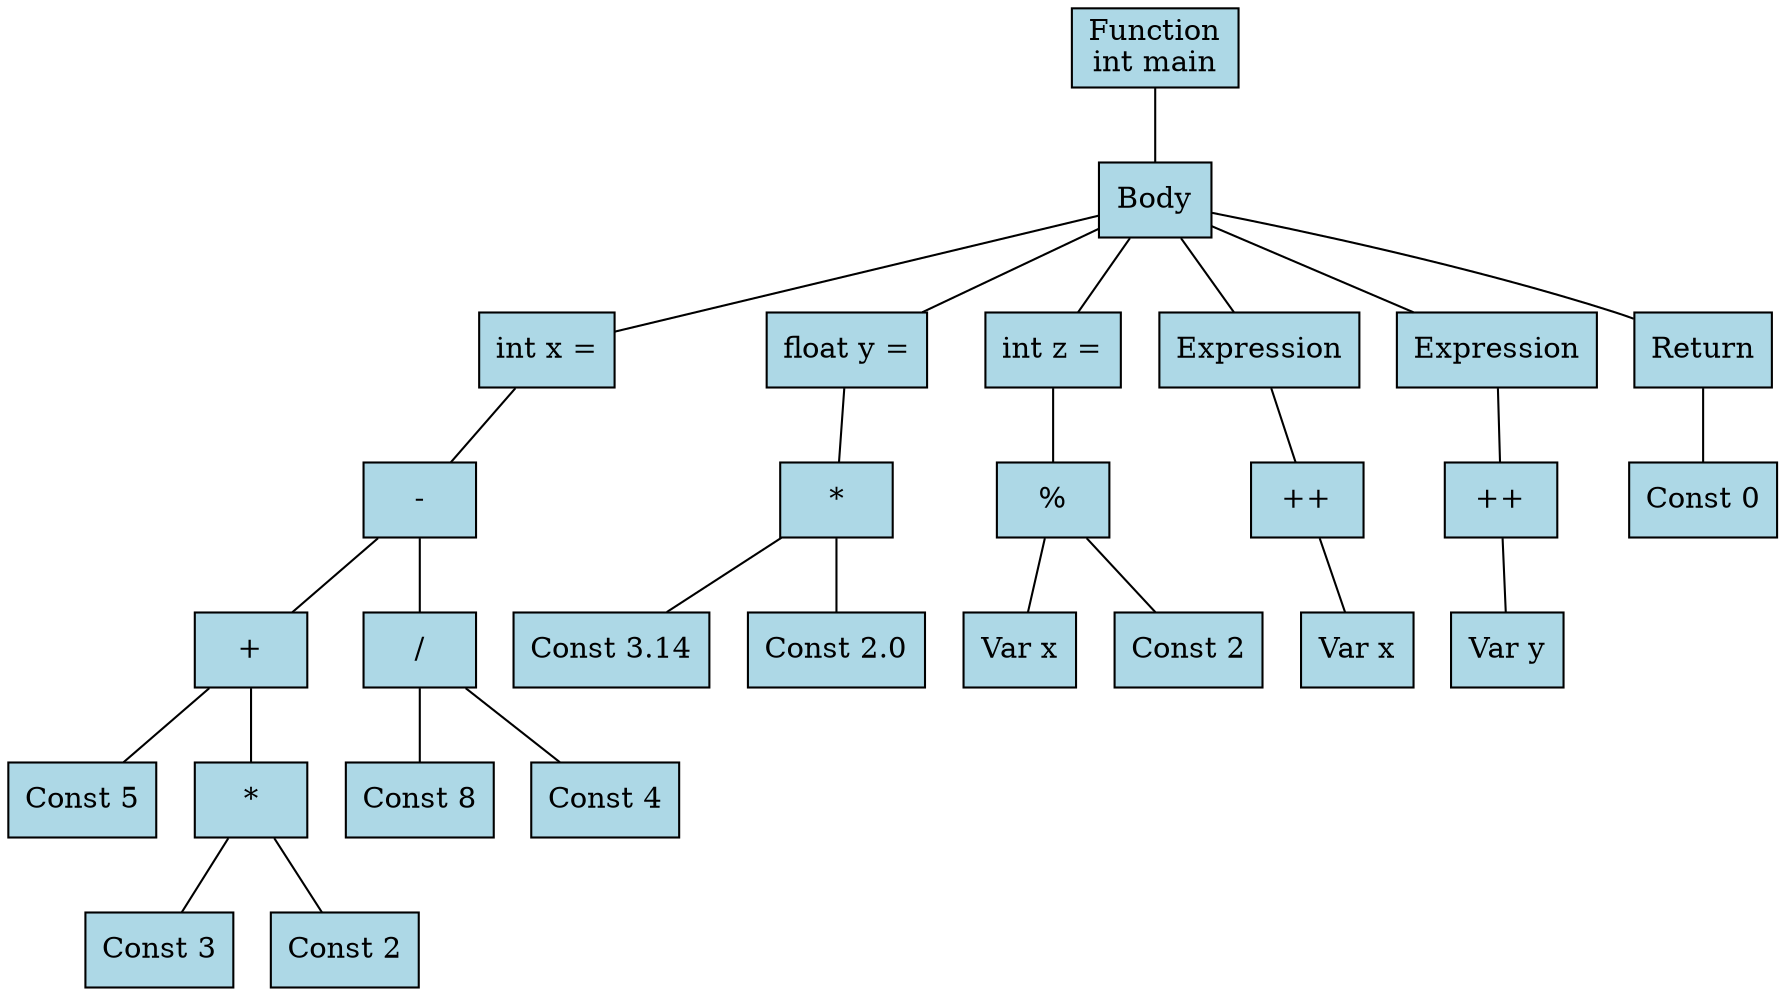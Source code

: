 digraph ast {
	node [fillcolor=lightblue font=bold fontcolor=black shape=box style=filled]
	edge [arrowhead=none color=black]
	n1 [label="Function
int main"]
	n1 -> n3
	n3 [label=Body]
	n4 [label="int x ="]
	n5 [label="-"]
	n6 [label="+"]
	n7 [label="Const 5"]
	n8 [label="*"]
	n9 [label="Const 3"]
	n10 [label="Const 2"]
	n8 -> n9
	n8 -> n10
	n6 -> n7
	n6 -> n8
	n11 [label="/"]
	n12 [label="Const 8"]
	n13 [label="Const 4"]
	n11 -> n12
	n11 -> n13
	n5 -> n6
	n5 -> n11
	n4 -> n5
	n3 -> n4
	n14 [label="float y ="]
	n15 [label="*"]
	n16 [label="Const 3.14"]
	n17 [label="Const 2.0"]
	n15 -> n16
	n15 -> n17
	n14 -> n15
	n3 -> n14
	n18 [label="int z ="]
	n19 [label="%"]
	n20 [label="Var x"]
	n21 [label="Const 2"]
	n19 -> n20
	n19 -> n21
	n18 -> n19
	n3 -> n18
	n22 [label=Expression]
	n23 [label="++"]
	n24 [label="Var x"]
	n23 -> n24
	n22 -> n23
	n3 -> n22
	n25 [label=Expression]
	n26 [label="++"]
	n27 [label="Var y"]
	n26 -> n27
	n25 -> n26
	n3 -> n25
	n28 [label=Return]
	n29 [label="Const 0"]
	n28 -> n29
	n3 -> n28
}
